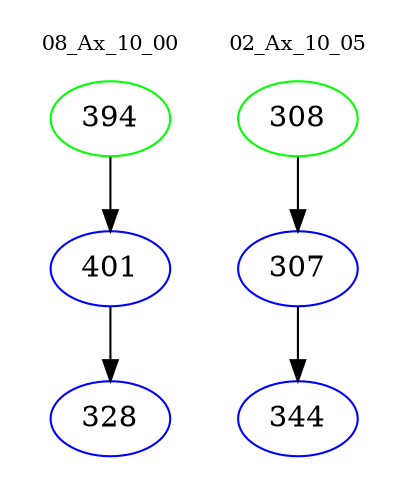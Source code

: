 digraph{
subgraph cluster_0 {
color = white
label = "08_Ax_10_00";
fontsize=10;
T0_394 [label="394", color="green"]
T0_394 -> T0_401 [color="black"]
T0_401 [label="401", color="blue"]
T0_401 -> T0_328 [color="black"]
T0_328 [label="328", color="blue"]
}
subgraph cluster_1 {
color = white
label = "02_Ax_10_05";
fontsize=10;
T1_308 [label="308", color="green"]
T1_308 -> T1_307 [color="black"]
T1_307 [label="307", color="blue"]
T1_307 -> T1_344 [color="black"]
T1_344 [label="344", color="blue"]
}
}
